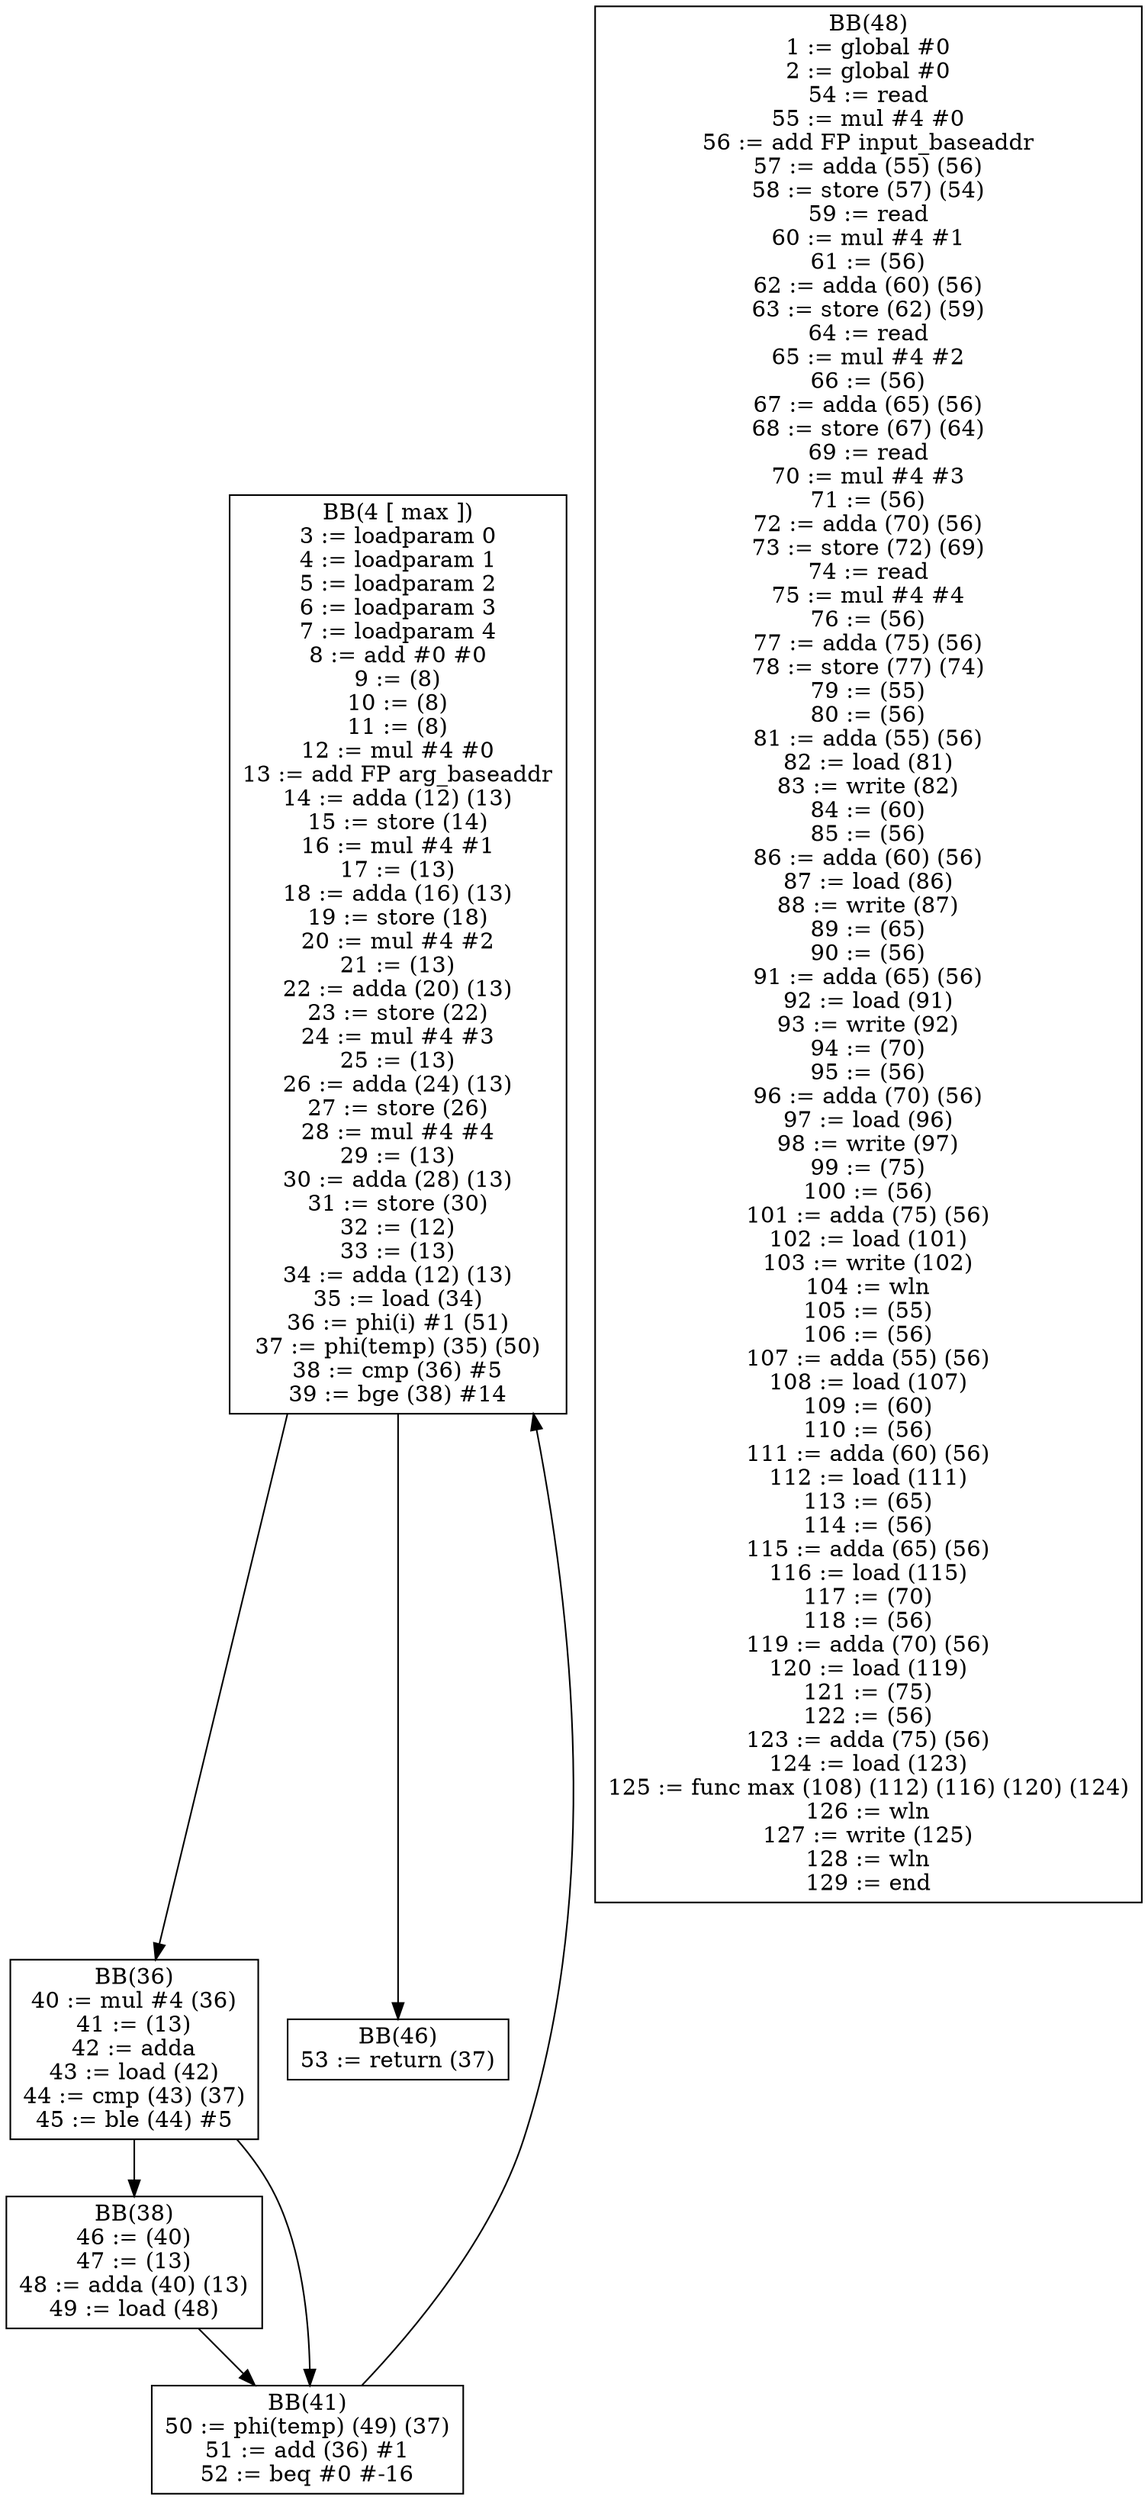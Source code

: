 digraph cfg {
BB4[shape = box, label = "BB(4 [ max ])\n" + "3 := loadparam 0\n" + "4 := loadparam 1\n" + "5 := loadparam 2\n" + "6 := loadparam 3\n" + "7 := loadparam 4\n" + "8 := add #0 #0\n" + "9 := (8)\n" + "10 := (8)\n" + "11 := (8)\n" + "12 := mul #4 #0\n" + "13 := add FP arg_baseaddr\n" + "14 := adda (12) (13)\n" + "15 := store (14)\n" + "16 := mul #4 #1\n" + "17 := (13)\n" + "18 := adda (16) (13)\n" + "19 := store (18)\n" + "20 := mul #4 #2\n" + "21 := (13)\n" + "22 := adda (20) (13)\n" + "23 := store (22)\n" + "24 := mul #4 #3\n" + "25 := (13)\n" + "26 := adda (24) (13)\n" + "27 := store (26)\n" + "28 := mul #4 #4\n" + "29 := (13)\n" + "30 := adda (28) (13)\n" + "31 := store (30)\n" + "32 := (12)\n" + "33 := (13)\n" + "34 := adda (12) (13)\n" + "35 := load (34)\n" + "36 := phi(i) #1 (51)\n" + "37 := phi(temp) (35) (50)\n" + "38 := cmp (36) #5\n" + "39 := bge (38) #14\n"];
BB36[shape = box, label = "BB(36)\n" + "40 := mul #4 (36)\n" + "41 := (13)\n" + "42 := adda\n" + "43 := load (42)\n" + "44 := cmp (43) (37)\n" + "45 := ble (44) #5\n"];
BB46[shape = box, label = "BB(46)\n" + "53 := return (37)\n"];
BB38[shape = box, label = "BB(38)\n" + "46 := (40)\n" + "47 := (13)\n" + "48 := adda (40) (13)\n" + "49 := load (48)\n"];
BB41[shape = box, label = "BB(41)\n" + "50 := phi(temp) (49) (37)\n" + "51 := add (36) #1\n" + "52 := beq #0 #-16\n"];
BB4 -> BB36;
BB4 -> BB46;
BB36 -> BB38;
BB36 -> BB41;
BB38 -> BB41;
BB41 -> BB4;

BB48[shape = box, label = "BB(48)\n" + "1 := global #0\n" + "2 := global #0\n" + "54 := read\n" + "55 := mul #4 #0\n" + "56 := add FP input_baseaddr\n" + "57 := adda (55) (56)\n" + "58 := store (57) (54)\n" + "59 := read\n" + "60 := mul #4 #1\n" + "61 := (56)\n" + "62 := adda (60) (56)\n" + "63 := store (62) (59)\n" + "64 := read\n" + "65 := mul #4 #2\n" + "66 := (56)\n" + "67 := adda (65) (56)\n" + "68 := store (67) (64)\n" + "69 := read\n" + "70 := mul #4 #3\n" + "71 := (56)\n" + "72 := adda (70) (56)\n" + "73 := store (72) (69)\n" + "74 := read\n" + "75 := mul #4 #4\n" + "76 := (56)\n" + "77 := adda (75) (56)\n" + "78 := store (77) (74)\n" + "79 := (55)\n" + "80 := (56)\n" + "81 := adda (55) (56)\n" + "82 := load (81)\n" + "83 := write (82)\n" + "84 := (60)\n" + "85 := (56)\n" + "86 := adda (60) (56)\n" + "87 := load (86)\n" + "88 := write (87)\n" + "89 := (65)\n" + "90 := (56)\n" + "91 := adda (65) (56)\n" + "92 := load (91)\n" + "93 := write (92)\n" + "94 := (70)\n" + "95 := (56)\n" + "96 := adda (70) (56)\n" + "97 := load (96)\n" + "98 := write (97)\n" + "99 := (75)\n" + "100 := (56)\n" + "101 := adda (75) (56)\n" + "102 := load (101)\n" + "103 := write (102)\n" + "104 := wln\n" + "105 := (55)\n" + "106 := (56)\n" + "107 := adda (55) (56)\n" + "108 := load (107)\n" + "109 := (60)\n" + "110 := (56)\n" + "111 := adda (60) (56)\n" + "112 := load (111)\n" + "113 := (65)\n" + "114 := (56)\n" + "115 := adda (65) (56)\n" + "116 := load (115)\n" + "117 := (70)\n" + "118 := (56)\n" + "119 := adda (70) (56)\n" + "120 := load (119)\n" + "121 := (75)\n" + "122 := (56)\n" + "123 := adda (75) (56)\n" + "124 := load (123)\n" + "125 := func max (108) (112) (116) (120) (124)\n" + "126 := wln\n" + "127 := write (125)\n" + "128 := wln\n" + "129 := end\n"];
}
